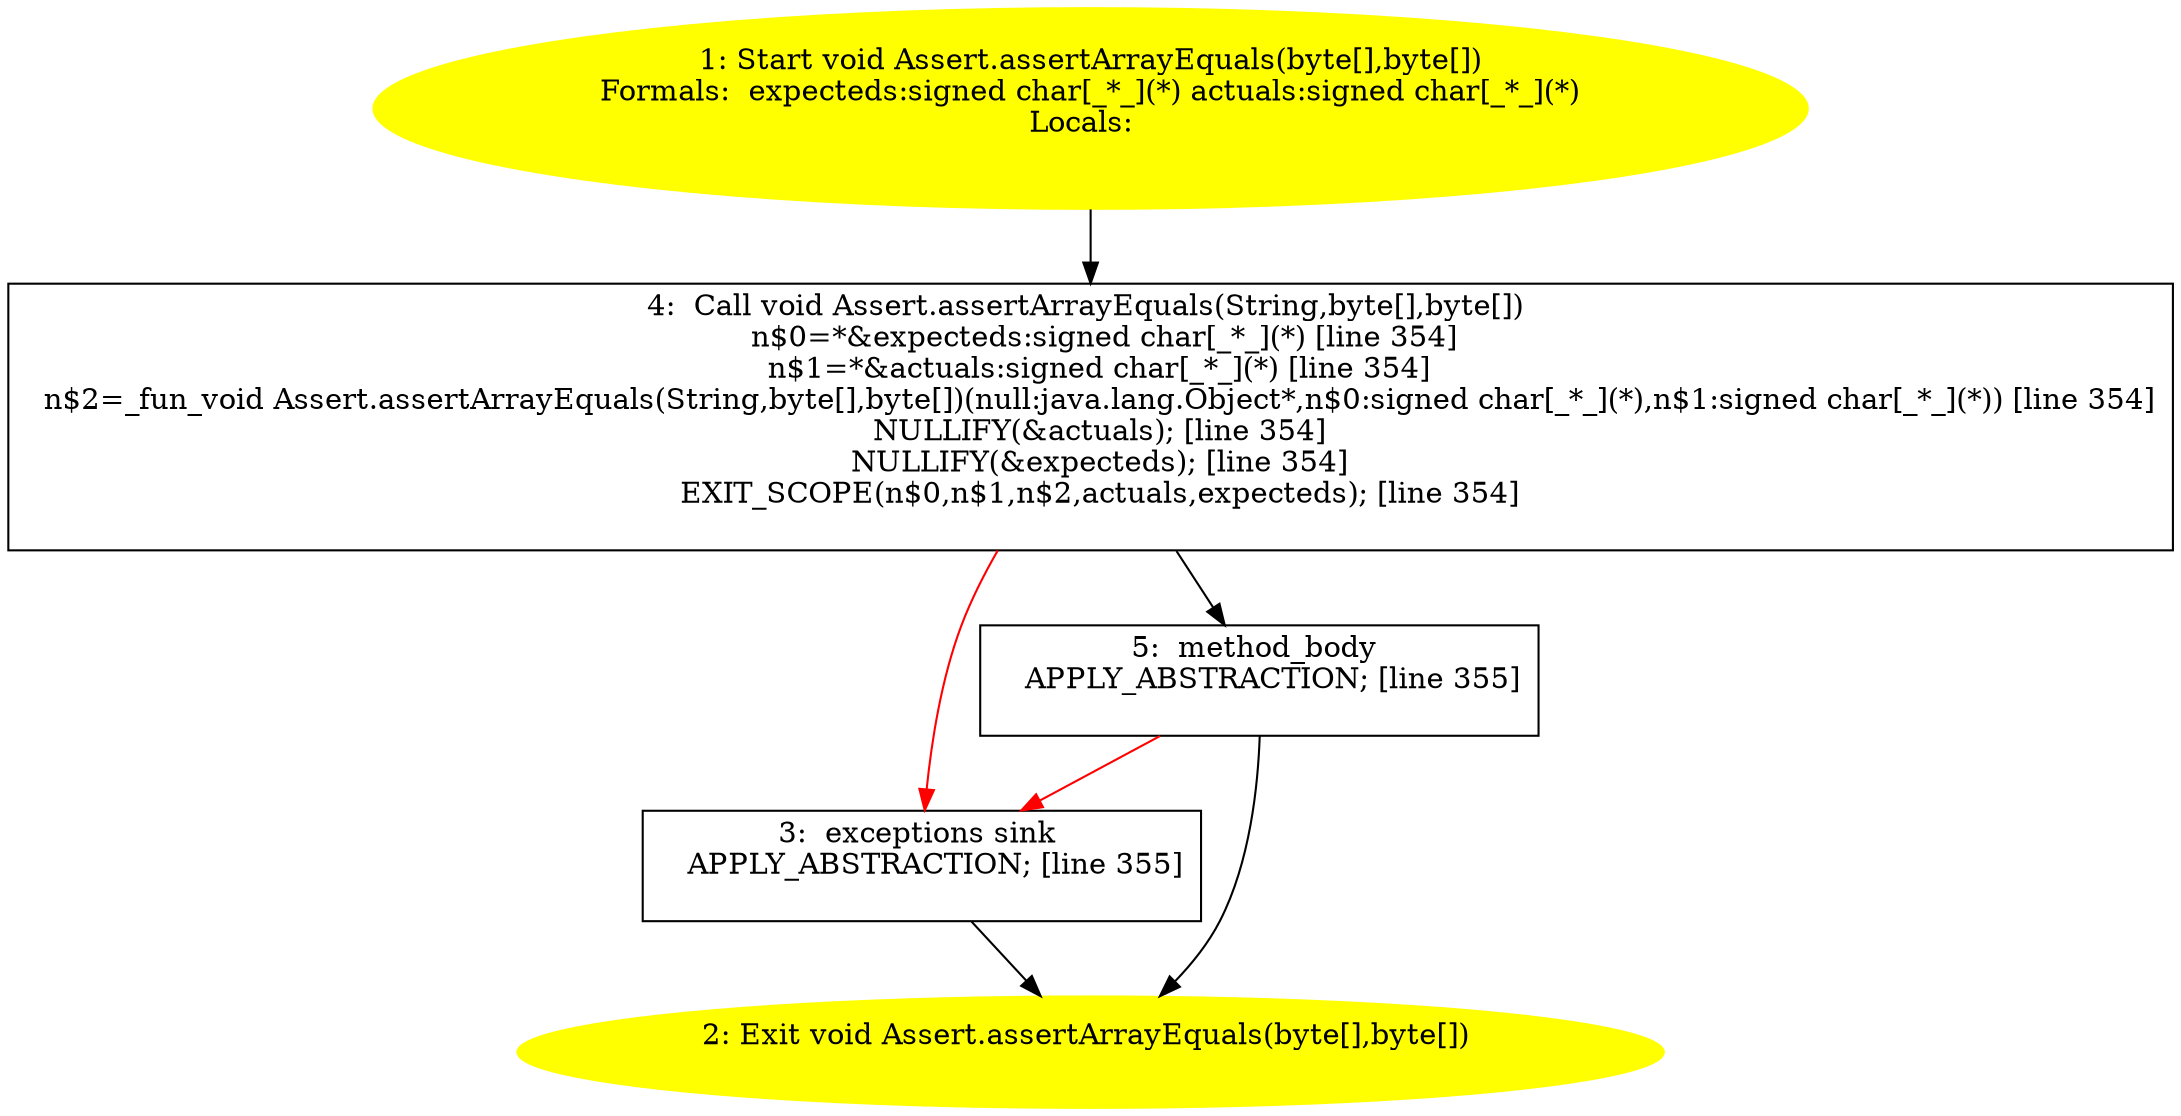/* @generated */
digraph cfg {
"org.junit.Assert.assertArrayEquals(byte[],byte[]):void.f428cb7d1dbafea991e1f167916823ef_1" [label="1: Start void Assert.assertArrayEquals(byte[],byte[])\nFormals:  expecteds:signed char[_*_](*) actuals:signed char[_*_](*)\nLocals:  \n  " color=yellow style=filled]
	

	 "org.junit.Assert.assertArrayEquals(byte[],byte[]):void.f428cb7d1dbafea991e1f167916823ef_1" -> "org.junit.Assert.assertArrayEquals(byte[],byte[]):void.f428cb7d1dbafea991e1f167916823ef_4" ;
"org.junit.Assert.assertArrayEquals(byte[],byte[]):void.f428cb7d1dbafea991e1f167916823ef_2" [label="2: Exit void Assert.assertArrayEquals(byte[],byte[]) \n  " color=yellow style=filled]
	

"org.junit.Assert.assertArrayEquals(byte[],byte[]):void.f428cb7d1dbafea991e1f167916823ef_3" [label="3:  exceptions sink \n   APPLY_ABSTRACTION; [line 355]\n " shape="box"]
	

	 "org.junit.Assert.assertArrayEquals(byte[],byte[]):void.f428cb7d1dbafea991e1f167916823ef_3" -> "org.junit.Assert.assertArrayEquals(byte[],byte[]):void.f428cb7d1dbafea991e1f167916823ef_2" ;
"org.junit.Assert.assertArrayEquals(byte[],byte[]):void.f428cb7d1dbafea991e1f167916823ef_4" [label="4:  Call void Assert.assertArrayEquals(String,byte[],byte[]) \n   n$0=*&expecteds:signed char[_*_](*) [line 354]\n  n$1=*&actuals:signed char[_*_](*) [line 354]\n  n$2=_fun_void Assert.assertArrayEquals(String,byte[],byte[])(null:java.lang.Object*,n$0:signed char[_*_](*),n$1:signed char[_*_](*)) [line 354]\n  NULLIFY(&actuals); [line 354]\n  NULLIFY(&expecteds); [line 354]\n  EXIT_SCOPE(n$0,n$1,n$2,actuals,expecteds); [line 354]\n " shape="box"]
	

	 "org.junit.Assert.assertArrayEquals(byte[],byte[]):void.f428cb7d1dbafea991e1f167916823ef_4" -> "org.junit.Assert.assertArrayEquals(byte[],byte[]):void.f428cb7d1dbafea991e1f167916823ef_5" ;
	 "org.junit.Assert.assertArrayEquals(byte[],byte[]):void.f428cb7d1dbafea991e1f167916823ef_4" -> "org.junit.Assert.assertArrayEquals(byte[],byte[]):void.f428cb7d1dbafea991e1f167916823ef_3" [color="red" ];
"org.junit.Assert.assertArrayEquals(byte[],byte[]):void.f428cb7d1dbafea991e1f167916823ef_5" [label="5:  method_body \n   APPLY_ABSTRACTION; [line 355]\n " shape="box"]
	

	 "org.junit.Assert.assertArrayEquals(byte[],byte[]):void.f428cb7d1dbafea991e1f167916823ef_5" -> "org.junit.Assert.assertArrayEquals(byte[],byte[]):void.f428cb7d1dbafea991e1f167916823ef_2" ;
	 "org.junit.Assert.assertArrayEquals(byte[],byte[]):void.f428cb7d1dbafea991e1f167916823ef_5" -> "org.junit.Assert.assertArrayEquals(byte[],byte[]):void.f428cb7d1dbafea991e1f167916823ef_3" [color="red" ];
}
